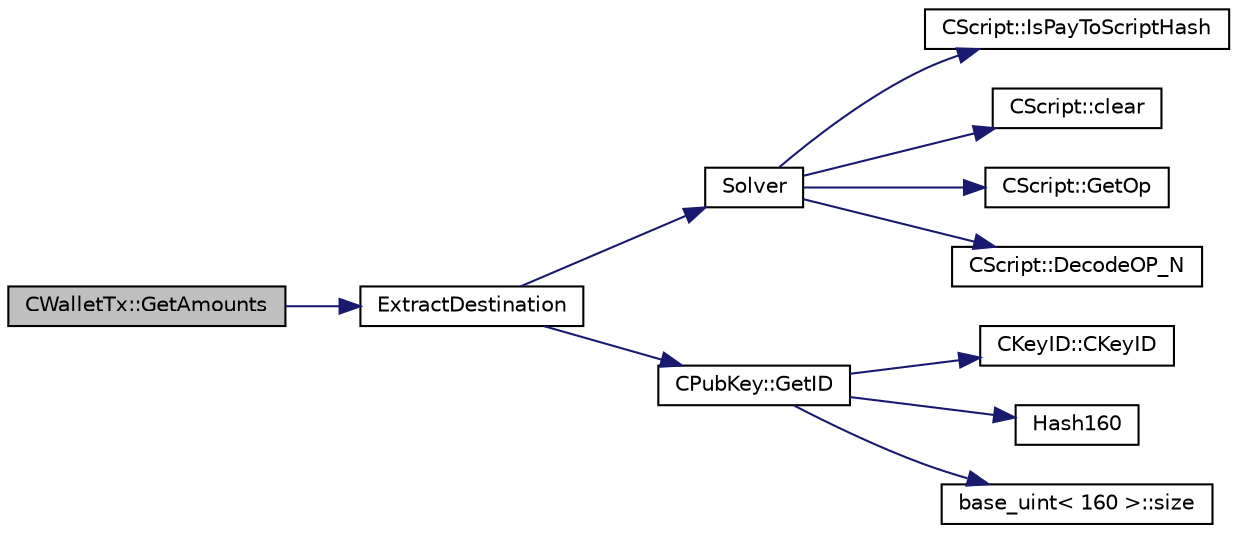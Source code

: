 digraph "CWalletTx::GetAmounts"
{
  edge [fontname="Helvetica",fontsize="10",labelfontname="Helvetica",labelfontsize="10"];
  node [fontname="Helvetica",fontsize="10",shape=record];
  rankdir="LR";
  Node223 [label="CWalletTx::GetAmounts",height=0.2,width=0.4,color="black", fillcolor="grey75", style="filled", fontcolor="black"];
  Node223 -> Node224 [color="midnightblue",fontsize="10",style="solid",fontname="Helvetica"];
  Node224 [label="ExtractDestination",height=0.2,width=0.4,color="black", fillcolor="white", style="filled",URL="$dd/d0f/script_8cpp.html#a951f7e601746ae076afdf3169ecca2fc"];
  Node224 -> Node225 [color="midnightblue",fontsize="10",style="solid",fontname="Helvetica"];
  Node225 [label="Solver",height=0.2,width=0.4,color="black", fillcolor="white", style="filled",URL="$dd/d0f/script_8cpp.html#a6ee6be50bff44464e905680c6fcee6dc"];
  Node225 -> Node226 [color="midnightblue",fontsize="10",style="solid",fontname="Helvetica"];
  Node226 [label="CScript::IsPayToScriptHash",height=0.2,width=0.4,color="black", fillcolor="white", style="filled",URL="$d9/d4b/class_c_script.html#a0c3729c606d318923dc06f95d85a0971"];
  Node225 -> Node227 [color="midnightblue",fontsize="10",style="solid",fontname="Helvetica"];
  Node227 [label="CScript::clear",height=0.2,width=0.4,color="black", fillcolor="white", style="filled",URL="$d9/d4b/class_c_script.html#a7b2baf842621f07c4939408acf63377c"];
  Node225 -> Node228 [color="midnightblue",fontsize="10",style="solid",fontname="Helvetica"];
  Node228 [label="CScript::GetOp",height=0.2,width=0.4,color="black", fillcolor="white", style="filled",URL="$d9/d4b/class_c_script.html#a94635ed93d8d244ec3acfa83f9ecfe5f"];
  Node225 -> Node229 [color="midnightblue",fontsize="10",style="solid",fontname="Helvetica"];
  Node229 [label="CScript::DecodeOP_N",height=0.2,width=0.4,color="black", fillcolor="white", style="filled",URL="$d9/d4b/class_c_script.html#a7f975fca06b3e9a17da8ba23c7647e2e"];
  Node224 -> Node230 [color="midnightblue",fontsize="10",style="solid",fontname="Helvetica"];
  Node230 [label="CPubKey::GetID",height=0.2,width=0.4,color="black", fillcolor="white", style="filled",URL="$da/d4e/class_c_pub_key.html#a2675f7e6f72eff68e7a5227289feb021"];
  Node230 -> Node231 [color="midnightblue",fontsize="10",style="solid",fontname="Helvetica"];
  Node231 [label="CKeyID::CKeyID",height=0.2,width=0.4,color="black", fillcolor="white", style="filled",URL="$dd/d88/class_c_key_i_d.html#a01dbd3c37820a2ffe89d106c6a7cf53d"];
  Node230 -> Node232 [color="midnightblue",fontsize="10",style="solid",fontname="Helvetica"];
  Node232 [label="Hash160",height=0.2,width=0.4,color="black", fillcolor="white", style="filled",URL="$db/dfb/hash_8h.html#a4490f70ddae16e9e48460a0416a48a6b"];
  Node230 -> Node233 [color="midnightblue",fontsize="10",style="solid",fontname="Helvetica"];
  Node233 [label="base_uint\< 160 \>::size",height=0.2,width=0.4,color="black", fillcolor="white", style="filled",URL="$da/df7/classbase__uint.html#a1f49b034e686269601ea89b0319b8004"];
}
